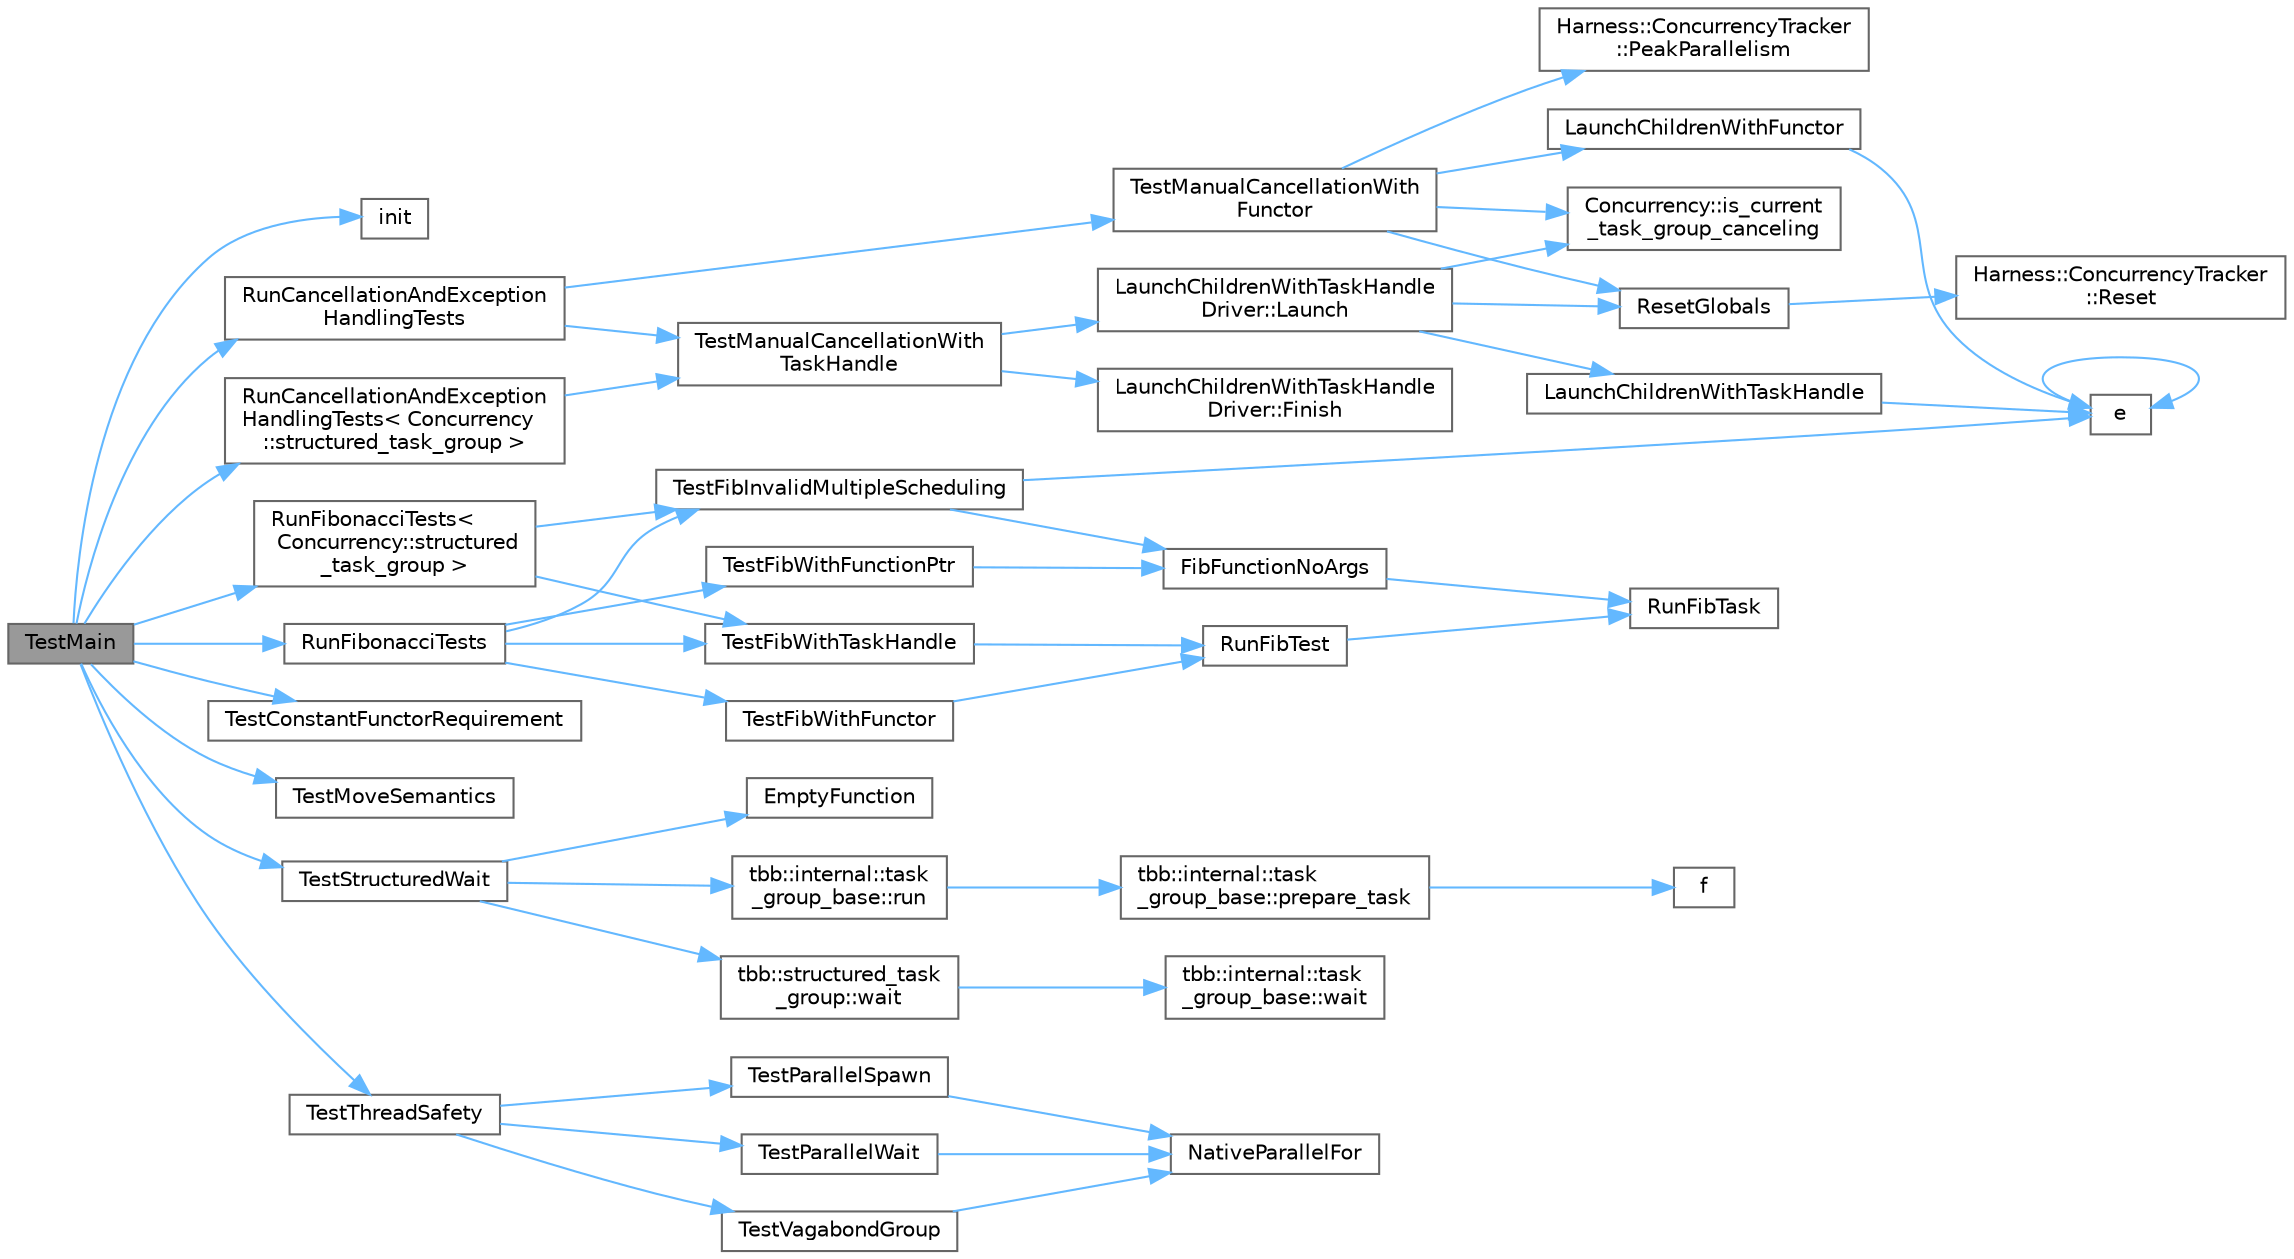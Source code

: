 digraph "TestMain"
{
 // LATEX_PDF_SIZE
  bgcolor="transparent";
  edge [fontname=Helvetica,fontsize=10,labelfontname=Helvetica,labelfontsize=10];
  node [fontname=Helvetica,fontsize=10,shape=box,height=0.2,width=0.4];
  rankdir="LR";
  Node1 [id="Node000001",label="TestMain",height=0.2,width=0.4,color="gray40", fillcolor="grey60", style="filled", fontcolor="black",tooltip="Entry point to a TBB unit test application"];
  Node1 -> Node2 [id="edge1_Node000001_Node000002",color="steelblue1",style="solid",tooltip=" "];
  Node2 [id="Node000002",label="init",height=0.2,width=0.4,color="grey40", fillcolor="white", style="filled",URL="$boing_8c.html#a2858154e2009b0e6e616f313177762bc",tooltip=" "];
  Node1 -> Node3 [id="edge2_Node000001_Node000003",color="steelblue1",style="solid",tooltip=" "];
  Node3 [id="Node000003",label="RunCancellationAndException\lHandlingTests",height=0.2,width=0.4,color="grey40", fillcolor="white", style="filled",URL="$test__task__group_8cpp.html#ad3b7287d7cc4cf90cf40b77765d612f8",tooltip=" "];
  Node3 -> Node4 [id="edge3_Node000003_Node000004",color="steelblue1",style="solid",tooltip=" "];
  Node4 [id="Node000004",label="TestManualCancellationWith\lFunctor",height=0.2,width=0.4,color="grey40", fillcolor="white", style="filled",URL="$test__task__group_8cpp.html#a0f9114763529f92e30dbfab9996a1ed5",tooltip=" "];
  Node4 -> Node5 [id="edge4_Node000004_Node000005",color="steelblue1",style="solid",tooltip=" "];
  Node5 [id="Node000005",label="Concurrency::is_current\l_task_group_canceling",height=0.2,width=0.4,color="grey40", fillcolor="white", style="filled",URL="$namespace_concurrency.html#aaef1698b222ba9312ab24dcdcd98bbd8",tooltip=" "];
  Node4 -> Node6 [id="edge5_Node000004_Node000006",color="steelblue1",style="solid",tooltip=" "];
  Node6 [id="Node000006",label="LaunchChildrenWithFunctor",height=0.2,width=0.4,color="grey40", fillcolor="white", style="filled",URL="$test__task__group_8cpp.html#a64e543543b43ddfa43652f6e6ffdac37",tooltip=" "];
  Node6 -> Node7 [id="edge6_Node000006_Node000007",color="steelblue1",style="solid",tooltip=" "];
  Node7 [id="Node000007",label="e",height=0.2,width=0.4,color="grey40", fillcolor="white", style="filled",URL="$_cwise__array__power__array_8cpp.html#a9cb86ff854760bf91a154f2724a9101d",tooltip=" "];
  Node7 -> Node7 [id="edge7_Node000007_Node000007",color="steelblue1",style="solid",tooltip=" "];
  Node4 -> Node8 [id="edge8_Node000004_Node000008",color="steelblue1",style="solid",tooltip=" "];
  Node8 [id="Node000008",label="Harness::ConcurrencyTracker\l::PeakParallelism",height=0.2,width=0.4,color="grey40", fillcolor="white", style="filled",URL="$class_harness_1_1_concurrency_tracker.html#ab30286b932e0856c8329a059b3875b38",tooltip=" "];
  Node4 -> Node9 [id="edge9_Node000004_Node000009",color="steelblue1",style="solid",tooltip=" "];
  Node9 [id="Node000009",label="ResetGlobals",height=0.2,width=0.4,color="grey40", fillcolor="white", style="filled",URL="$test__task__group_8cpp.html#a26ef22d3a1b20a58937d88b8a10879a6",tooltip=" "];
  Node9 -> Node10 [id="edge10_Node000009_Node000010",color="steelblue1",style="solid",tooltip=" "];
  Node10 [id="Node000010",label="Harness::ConcurrencyTracker\l::Reset",height=0.2,width=0.4,color="grey40", fillcolor="white", style="filled",URL="$class_harness_1_1_concurrency_tracker.html#a246884e98e5a47fe34ec60da871fb43b",tooltip=" "];
  Node3 -> Node11 [id="edge11_Node000003_Node000011",color="steelblue1",style="solid",tooltip=" "];
  Node11 [id="Node000011",label="TestManualCancellationWith\lTaskHandle",height=0.2,width=0.4,color="grey40", fillcolor="white", style="filled",URL="$test__task__group_8cpp.html#a1098ce8eafaa02b8fb208075f2638a08",tooltip=" "];
  Node11 -> Node12 [id="edge12_Node000011_Node000012",color="steelblue1",style="solid",tooltip=" "];
  Node12 [id="Node000012",label="LaunchChildrenWithTaskHandle\lDriver::Finish",height=0.2,width=0.4,color="grey40", fillcolor="white", style="filled",URL="$class_launch_children_with_task_handle_driver.html#a93888b4881be6c483e740cb125e627f9",tooltip=" "];
  Node11 -> Node13 [id="edge13_Node000011_Node000013",color="steelblue1",style="solid",tooltip=" "];
  Node13 [id="Node000013",label="LaunchChildrenWithTaskHandle\lDriver::Launch",height=0.2,width=0.4,color="grey40", fillcolor="white", style="filled",URL="$class_launch_children_with_task_handle_driver.html#a10c94ec0d6d5f24cf2017d6a9063286d",tooltip=" "];
  Node13 -> Node5 [id="edge14_Node000013_Node000005",color="steelblue1",style="solid",tooltip=" "];
  Node13 -> Node14 [id="edge15_Node000013_Node000014",color="steelblue1",style="solid",tooltip=" "];
  Node14 [id="Node000014",label="LaunchChildrenWithTaskHandle",height=0.2,width=0.4,color="grey40", fillcolor="white", style="filled",URL="$test__task__group_8cpp.html#a3631e0d697c10e063835feb0e1671eac",tooltip=" "];
  Node14 -> Node7 [id="edge16_Node000014_Node000007",color="steelblue1",style="solid",tooltip=" "];
  Node13 -> Node9 [id="edge17_Node000013_Node000009",color="steelblue1",style="solid",tooltip=" "];
  Node1 -> Node15 [id="edge18_Node000001_Node000015",color="steelblue1",style="solid",tooltip=" "];
  Node15 [id="Node000015",label="RunCancellationAndException\lHandlingTests\< Concurrency\l::structured_task_group \>",height=0.2,width=0.4,color="grey40", fillcolor="white", style="filled",URL="$test__task__group_8cpp.html#aca09cae2d4d548b9bda58b2267ae4e98",tooltip=" "];
  Node15 -> Node11 [id="edge19_Node000015_Node000011",color="steelblue1",style="solid",tooltip=" "];
  Node1 -> Node16 [id="edge20_Node000001_Node000016",color="steelblue1",style="solid",tooltip=" "];
  Node16 [id="Node000016",label="RunFibonacciTests",height=0.2,width=0.4,color="grey40", fillcolor="white", style="filled",URL="$test__task__group_8cpp.html#a0a8951a5d867c7c3c83d3f657a48784f",tooltip=" "];
  Node16 -> Node17 [id="edge21_Node000016_Node000017",color="steelblue1",style="solid",tooltip=" "];
  Node17 [id="Node000017",label="TestFibInvalidMultipleScheduling",height=0.2,width=0.4,color="grey40", fillcolor="white", style="filled",URL="$test__task__group_8cpp.html#a296ec90a9a78144863382151a4f81c31",tooltip=" "];
  Node17 -> Node7 [id="edge22_Node000017_Node000007",color="steelblue1",style="solid",tooltip=" "];
  Node17 -> Node18 [id="edge23_Node000017_Node000018",color="steelblue1",style="solid",tooltip=" "];
  Node18 [id="Node000018",label="FibFunctionNoArgs",height=0.2,width=0.4,color="grey40", fillcolor="white", style="filled",URL="$test__task__group_8cpp.html#aee40dc87ba77877382291659bd76e286",tooltip=" "];
  Node18 -> Node19 [id="edge24_Node000018_Node000019",color="steelblue1",style="solid",tooltip=" "];
  Node19 [id="Node000019",label="RunFibTask",height=0.2,width=0.4,color="grey40", fillcolor="white", style="filled",URL="$test__task__group_8cpp.html#a8cf8261aa4ec378b0b0ffe10f8460b0d",tooltip=" "];
  Node16 -> Node20 [id="edge25_Node000016_Node000020",color="steelblue1",style="solid",tooltip=" "];
  Node20 [id="Node000020",label="TestFibWithFunctionPtr",height=0.2,width=0.4,color="grey40", fillcolor="white", style="filled",URL="$test__task__group_8cpp.html#ababd141109428a9cfe4f756c557df7a7",tooltip=" "];
  Node20 -> Node18 [id="edge26_Node000020_Node000018",color="steelblue1",style="solid",tooltip=" "];
  Node16 -> Node21 [id="edge27_Node000016_Node000021",color="steelblue1",style="solid",tooltip=" "];
  Node21 [id="Node000021",label="TestFibWithFunctor",height=0.2,width=0.4,color="grey40", fillcolor="white", style="filled",URL="$test__task__group_8cpp.html#aa7e024255323f907289f5305ebf5c0de",tooltip=" "];
  Node21 -> Node22 [id="edge28_Node000021_Node000022",color="steelblue1",style="solid",tooltip=" "];
  Node22 [id="Node000022",label="RunFibTest",height=0.2,width=0.4,color="grey40", fillcolor="white", style="filled",URL="$test__task__group_8cpp.html#a058ae24762c54a29e65a5da8bcca6184",tooltip=" "];
  Node22 -> Node19 [id="edge29_Node000022_Node000019",color="steelblue1",style="solid",tooltip=" "];
  Node16 -> Node23 [id="edge30_Node000016_Node000023",color="steelblue1",style="solid",tooltip=" "];
  Node23 [id="Node000023",label="TestFibWithTaskHandle",height=0.2,width=0.4,color="grey40", fillcolor="white", style="filled",URL="$test__task__group_8cpp.html#a84c216962343085c52785725c42e7558",tooltip=" "];
  Node23 -> Node22 [id="edge31_Node000023_Node000022",color="steelblue1",style="solid",tooltip=" "];
  Node1 -> Node24 [id="edge32_Node000001_Node000024",color="steelblue1",style="solid",tooltip=" "];
  Node24 [id="Node000024",label="RunFibonacciTests\<\l Concurrency::structured\l_task_group \>",height=0.2,width=0.4,color="grey40", fillcolor="white", style="filled",URL="$test__task__group_8cpp.html#ae8bb7cfac090e71b4043e0b4bc52a0b2",tooltip=" "];
  Node24 -> Node17 [id="edge33_Node000024_Node000017",color="steelblue1",style="solid",tooltip=" "];
  Node24 -> Node23 [id="edge34_Node000024_Node000023",color="steelblue1",style="solid",tooltip=" "];
  Node1 -> Node25 [id="edge35_Node000001_Node000025",color="steelblue1",style="solid",tooltip=" "];
  Node25 [id="Node000025",label="TestConstantFunctorRequirement",height=0.2,width=0.4,color="grey40", fillcolor="white", style="filled",URL="$test__task__group_8cpp.html#a7cc046e21d568854e11f7f7e9b839c58",tooltip=" "];
  Node1 -> Node26 [id="edge36_Node000001_Node000026",color="steelblue1",style="solid",tooltip=" "];
  Node26 [id="Node000026",label="TestMoveSemantics",height=0.2,width=0.4,color="grey40", fillcolor="white", style="filled",URL="$test__task__group_8cpp.html#a181c518d95021f26e9435715c2fc3c11",tooltip=" "];
  Node1 -> Node27 [id="edge37_Node000001_Node000027",color="steelblue1",style="solid",tooltip=" "];
  Node27 [id="Node000027",label="TestStructuredWait",height=0.2,width=0.4,color="grey40", fillcolor="white", style="filled",URL="$test__task__group_8cpp.html#a574f1e2f7f7ec97c1db206d38554debd",tooltip=" "];
  Node27 -> Node28 [id="edge38_Node000027_Node000028",color="steelblue1",style="solid",tooltip=" "];
  Node28 [id="Node000028",label="EmptyFunction",height=0.2,width=0.4,color="grey40", fillcolor="white", style="filled",URL="$test__task__group_8cpp.html#ad9b9fff69f2f6bdccfd3f8e694858021",tooltip=" "];
  Node27 -> Node29 [id="edge39_Node000027_Node000029",color="steelblue1",style="solid",tooltip=" "];
  Node29 [id="Node000029",label="tbb::internal::task\l_group_base::run",height=0.2,width=0.4,color="grey40", fillcolor="white", style="filled",URL="$classtbb_1_1internal_1_1task__group__base.html#a8d8398153ad19d83a629aeb46991620b",tooltip=" "];
  Node29 -> Node30 [id="edge40_Node000029_Node000030",color="steelblue1",style="solid",tooltip=" "];
  Node30 [id="Node000030",label="tbb::internal::task\l_group_base::prepare_task",height=0.2,width=0.4,color="grey40", fillcolor="white", style="filled",URL="$classtbb_1_1internal_1_1task__group__base.html#a207492823593e260b502bab2526106a2",tooltip=" "];
  Node30 -> Node31 [id="edge41_Node000030_Node000031",color="steelblue1",style="solid",tooltip=" "];
  Node31 [id="Node000031",label="f",height=0.2,width=0.4,color="grey40", fillcolor="white", style="filled",URL="$cxx11__tensor__map_8cpp.html#a7f507fea02198f6cb81c86640c7b1a4e",tooltip=" "];
  Node27 -> Node32 [id="edge42_Node000027_Node000032",color="steelblue1",style="solid",tooltip=" "];
  Node32 [id="Node000032",label="tbb::structured_task\l_group::wait",height=0.2,width=0.4,color="grey40", fillcolor="white", style="filled",URL="$classtbb_1_1structured__task__group.html#a0578ff577290a108d395ab29a0a04e04",tooltip=" "];
  Node32 -> Node33 [id="edge43_Node000032_Node000033",color="steelblue1",style="solid",tooltip=" "];
  Node33 [id="Node000033",label="tbb::internal::task\l_group_base::wait",height=0.2,width=0.4,color="grey40", fillcolor="white", style="filled",URL="$classtbb_1_1internal_1_1task__group__base.html#a9a05d8b3350796df951c701978cec816",tooltip=" "];
  Node1 -> Node34 [id="edge44_Node000001_Node000034",color="steelblue1",style="solid",tooltip=" "];
  Node34 [id="Node000034",label="TestThreadSafety",height=0.2,width=0.4,color="grey40", fillcolor="white", style="filled",URL="$test__task__group_8cpp.html#ae26a8209d48986cea0199dd3affbacba",tooltip=" "];
  Node34 -> Node35 [id="edge45_Node000034_Node000035",color="steelblue1",style="solid",tooltip=" "];
  Node35 [id="Node000035",label="TestParallelSpawn",height=0.2,width=0.4,color="grey40", fillcolor="white", style="filled",URL="$test__task__group_8cpp.html#ad8be0c8785a2ac998aeee2d27efe4489",tooltip=" "];
  Node35 -> Node36 [id="edge46_Node000035_Node000036",color="steelblue1",style="solid",tooltip=" "];
  Node36 [id="Node000036",label="NativeParallelFor",height=0.2,width=0.4,color="grey40", fillcolor="white", style="filled",URL="$harness_8h.html#ad5b2c9cf4e169014b7919debb3c91d45",tooltip="Execute body(i) in parallel for i in the interval [0,n)."];
  Node34 -> Node37 [id="edge47_Node000034_Node000037",color="steelblue1",style="solid",tooltip=" "];
  Node37 [id="Node000037",label="TestParallelWait",height=0.2,width=0.4,color="grey40", fillcolor="white", style="filled",URL="$test__task__group_8cpp.html#aed1674f65cb0b16d3fc31fcd70eea625",tooltip=" "];
  Node37 -> Node36 [id="edge48_Node000037_Node000036",color="steelblue1",style="solid",tooltip=" "];
  Node34 -> Node38 [id="edge49_Node000034_Node000038",color="steelblue1",style="solid",tooltip=" "];
  Node38 [id="Node000038",label="TestVagabondGroup",height=0.2,width=0.4,color="grey40", fillcolor="white", style="filled",URL="$test__task__group_8cpp.html#a5f452ce07f6ccb12ae195792fa60b4ca",tooltip=" "];
  Node38 -> Node36 [id="edge50_Node000038_Node000036",color="steelblue1",style="solid",tooltip=" "];
}
